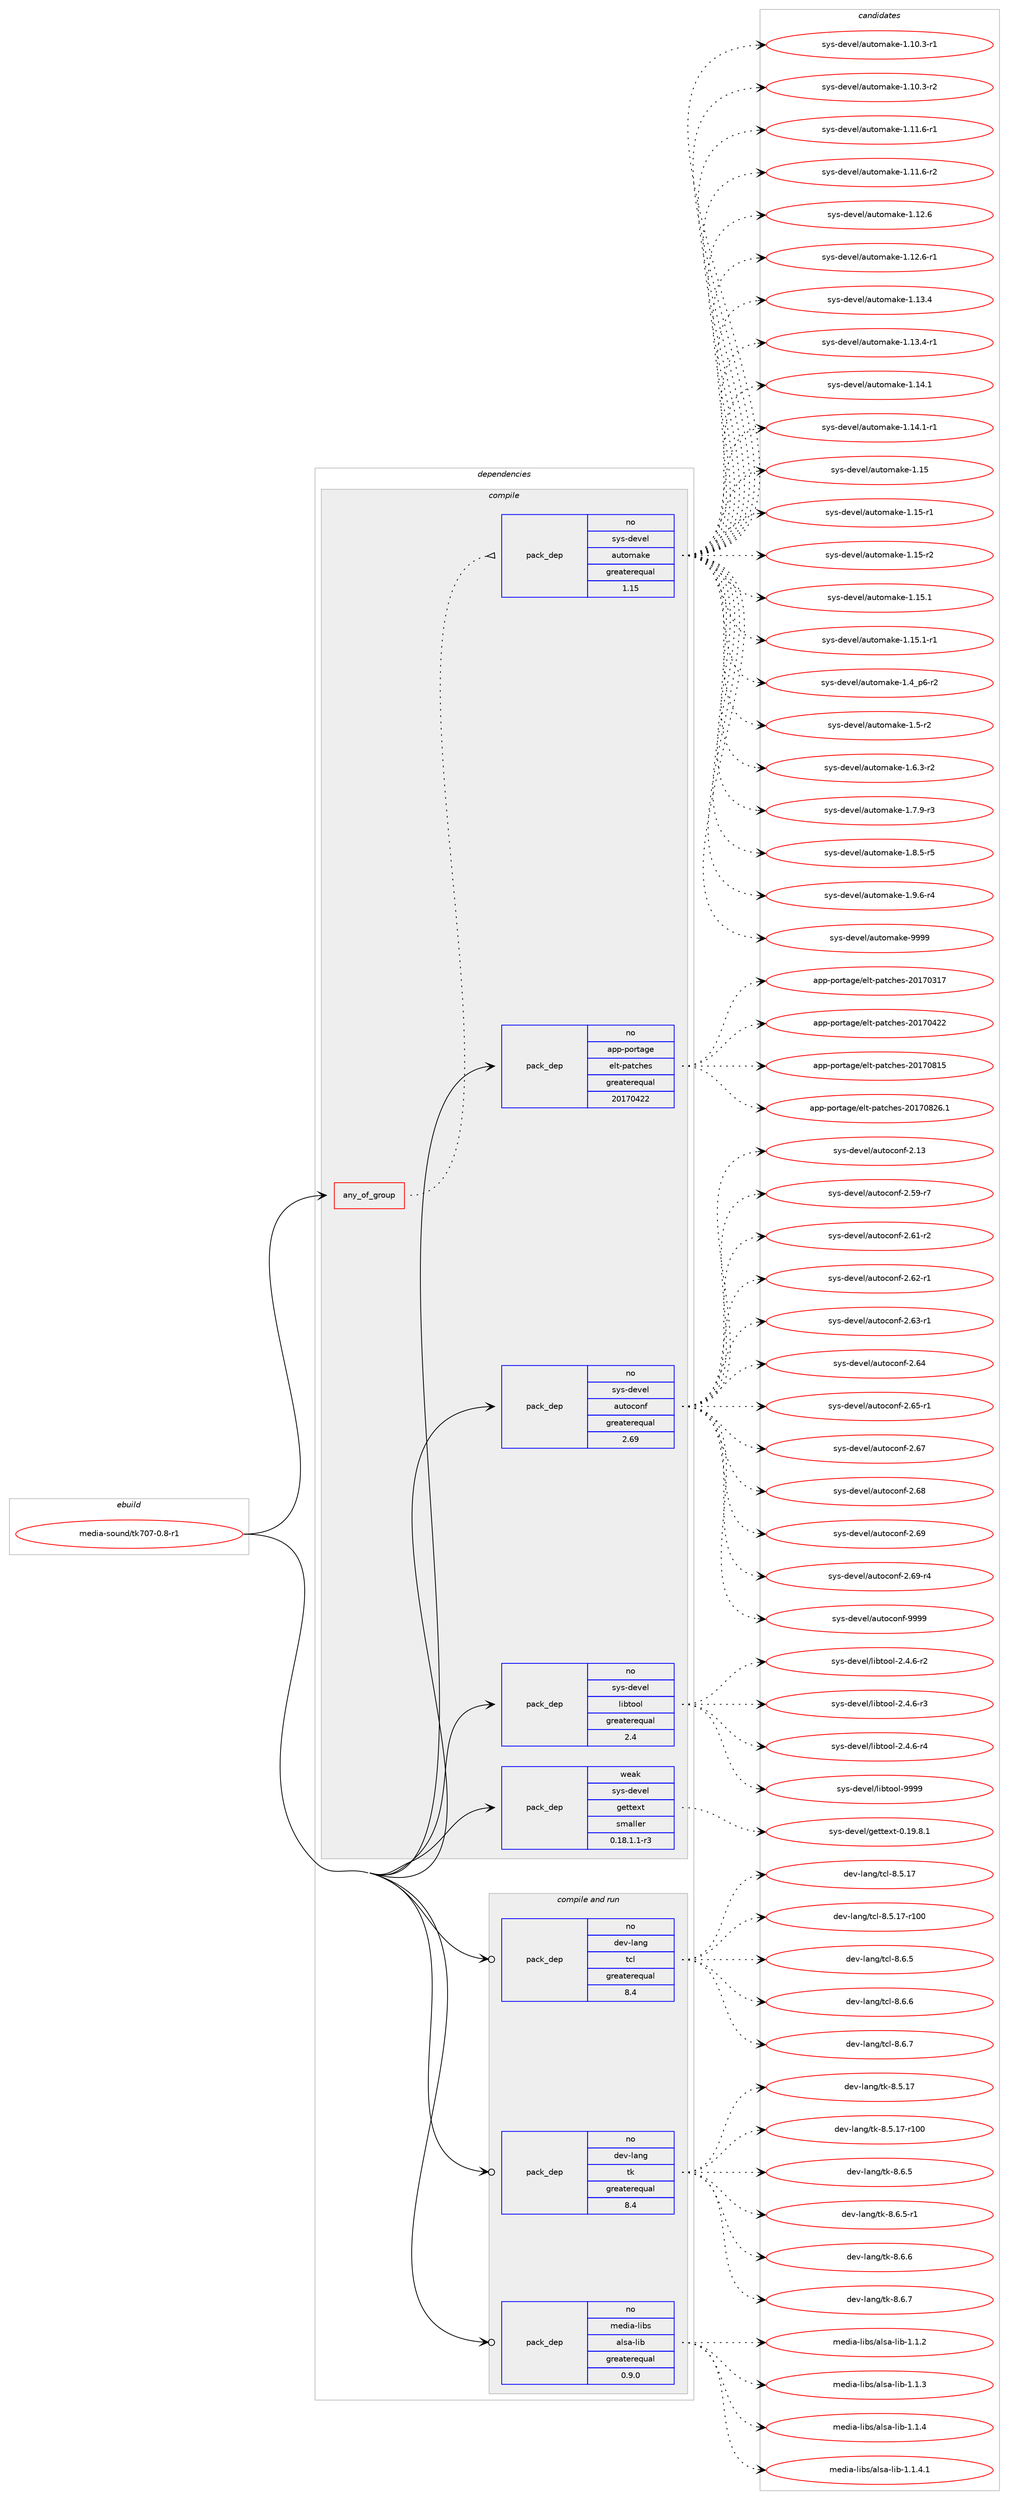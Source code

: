 digraph prolog {

# *************
# Graph options
# *************

newrank=true;
concentrate=true;
compound=true;
graph [rankdir=LR,fontname=Helvetica,fontsize=10,ranksep=1.5];#, ranksep=2.5, nodesep=0.2];
edge  [arrowhead=vee];
node  [fontname=Helvetica,fontsize=10];

# **********
# The ebuild
# **********

subgraph cluster_leftcol {
color=gray;
rank=same;
label=<<i>ebuild</i>>;
id [label="media-sound/tk707-0.8-r1", color=red, width=4, href="../media-sound/tk707-0.8-r1.svg"];
}

# ****************
# The dependencies
# ****************

subgraph cluster_midcol {
color=gray;
label=<<i>dependencies</i>>;
subgraph cluster_compile {
fillcolor="#eeeeee";
style=filled;
label=<<i>compile</i>>;
subgraph any6115 {
dependency387435 [label=<<TABLE BORDER="0" CELLBORDER="1" CELLSPACING="0" CELLPADDING="4"><TR><TD CELLPADDING="10">any_of_group</TD></TR></TABLE>>, shape=none, color=red];subgraph pack286155 {
dependency387436 [label=<<TABLE BORDER="0" CELLBORDER="1" CELLSPACING="0" CELLPADDING="4" WIDTH="220"><TR><TD ROWSPAN="6" CELLPADDING="30">pack_dep</TD></TR><TR><TD WIDTH="110">no</TD></TR><TR><TD>sys-devel</TD></TR><TR><TD>automake</TD></TR><TR><TD>greaterequal</TD></TR><TR><TD>1.15</TD></TR></TABLE>>, shape=none, color=blue];
}
dependency387435:e -> dependency387436:w [weight=20,style="dotted",arrowhead="oinv"];
}
id:e -> dependency387435:w [weight=20,style="solid",arrowhead="vee"];
subgraph pack286156 {
dependency387437 [label=<<TABLE BORDER="0" CELLBORDER="1" CELLSPACING="0" CELLPADDING="4" WIDTH="220"><TR><TD ROWSPAN="6" CELLPADDING="30">pack_dep</TD></TR><TR><TD WIDTH="110">no</TD></TR><TR><TD>app-portage</TD></TR><TR><TD>elt-patches</TD></TR><TR><TD>greaterequal</TD></TR><TR><TD>20170422</TD></TR></TABLE>>, shape=none, color=blue];
}
id:e -> dependency387437:w [weight=20,style="solid",arrowhead="vee"];
subgraph pack286157 {
dependency387438 [label=<<TABLE BORDER="0" CELLBORDER="1" CELLSPACING="0" CELLPADDING="4" WIDTH="220"><TR><TD ROWSPAN="6" CELLPADDING="30">pack_dep</TD></TR><TR><TD WIDTH="110">no</TD></TR><TR><TD>sys-devel</TD></TR><TR><TD>autoconf</TD></TR><TR><TD>greaterequal</TD></TR><TR><TD>2.69</TD></TR></TABLE>>, shape=none, color=blue];
}
id:e -> dependency387438:w [weight=20,style="solid",arrowhead="vee"];
subgraph pack286158 {
dependency387439 [label=<<TABLE BORDER="0" CELLBORDER="1" CELLSPACING="0" CELLPADDING="4" WIDTH="220"><TR><TD ROWSPAN="6" CELLPADDING="30">pack_dep</TD></TR><TR><TD WIDTH="110">no</TD></TR><TR><TD>sys-devel</TD></TR><TR><TD>libtool</TD></TR><TR><TD>greaterequal</TD></TR><TR><TD>2.4</TD></TR></TABLE>>, shape=none, color=blue];
}
id:e -> dependency387439:w [weight=20,style="solid",arrowhead="vee"];
subgraph pack286159 {
dependency387440 [label=<<TABLE BORDER="0" CELLBORDER="1" CELLSPACING="0" CELLPADDING="4" WIDTH="220"><TR><TD ROWSPAN="6" CELLPADDING="30">pack_dep</TD></TR><TR><TD WIDTH="110">weak</TD></TR><TR><TD>sys-devel</TD></TR><TR><TD>gettext</TD></TR><TR><TD>smaller</TD></TR><TR><TD>0.18.1.1-r3</TD></TR></TABLE>>, shape=none, color=blue];
}
id:e -> dependency387440:w [weight=20,style="solid",arrowhead="vee"];
}
subgraph cluster_compileandrun {
fillcolor="#eeeeee";
style=filled;
label=<<i>compile and run</i>>;
subgraph pack286160 {
dependency387441 [label=<<TABLE BORDER="0" CELLBORDER="1" CELLSPACING="0" CELLPADDING="4" WIDTH="220"><TR><TD ROWSPAN="6" CELLPADDING="30">pack_dep</TD></TR><TR><TD WIDTH="110">no</TD></TR><TR><TD>dev-lang</TD></TR><TR><TD>tcl</TD></TR><TR><TD>greaterequal</TD></TR><TR><TD>8.4</TD></TR></TABLE>>, shape=none, color=blue];
}
id:e -> dependency387441:w [weight=20,style="solid",arrowhead="odotvee"];
subgraph pack286161 {
dependency387442 [label=<<TABLE BORDER="0" CELLBORDER="1" CELLSPACING="0" CELLPADDING="4" WIDTH="220"><TR><TD ROWSPAN="6" CELLPADDING="30">pack_dep</TD></TR><TR><TD WIDTH="110">no</TD></TR><TR><TD>dev-lang</TD></TR><TR><TD>tk</TD></TR><TR><TD>greaterequal</TD></TR><TR><TD>8.4</TD></TR></TABLE>>, shape=none, color=blue];
}
id:e -> dependency387442:w [weight=20,style="solid",arrowhead="odotvee"];
subgraph pack286162 {
dependency387443 [label=<<TABLE BORDER="0" CELLBORDER="1" CELLSPACING="0" CELLPADDING="4" WIDTH="220"><TR><TD ROWSPAN="6" CELLPADDING="30">pack_dep</TD></TR><TR><TD WIDTH="110">no</TD></TR><TR><TD>media-libs</TD></TR><TR><TD>alsa-lib</TD></TR><TR><TD>greaterequal</TD></TR><TR><TD>0.9.0</TD></TR></TABLE>>, shape=none, color=blue];
}
id:e -> dependency387443:w [weight=20,style="solid",arrowhead="odotvee"];
}
subgraph cluster_run {
fillcolor="#eeeeee";
style=filled;
label=<<i>run</i>>;
}
}

# **************
# The candidates
# **************

subgraph cluster_choices {
rank=same;
color=gray;
label=<<i>candidates</i>>;

subgraph choice286155 {
color=black;
nodesep=1;
choice11512111545100101118101108479711711611110997107101454946494846514511449 [label="sys-devel/automake-1.10.3-r1", color=red, width=4,href="../sys-devel/automake-1.10.3-r1.svg"];
choice11512111545100101118101108479711711611110997107101454946494846514511450 [label="sys-devel/automake-1.10.3-r2", color=red, width=4,href="../sys-devel/automake-1.10.3-r2.svg"];
choice11512111545100101118101108479711711611110997107101454946494946544511449 [label="sys-devel/automake-1.11.6-r1", color=red, width=4,href="../sys-devel/automake-1.11.6-r1.svg"];
choice11512111545100101118101108479711711611110997107101454946494946544511450 [label="sys-devel/automake-1.11.6-r2", color=red, width=4,href="../sys-devel/automake-1.11.6-r2.svg"];
choice1151211154510010111810110847971171161111099710710145494649504654 [label="sys-devel/automake-1.12.6", color=red, width=4,href="../sys-devel/automake-1.12.6.svg"];
choice11512111545100101118101108479711711611110997107101454946495046544511449 [label="sys-devel/automake-1.12.6-r1", color=red, width=4,href="../sys-devel/automake-1.12.6-r1.svg"];
choice1151211154510010111810110847971171161111099710710145494649514652 [label="sys-devel/automake-1.13.4", color=red, width=4,href="../sys-devel/automake-1.13.4.svg"];
choice11512111545100101118101108479711711611110997107101454946495146524511449 [label="sys-devel/automake-1.13.4-r1", color=red, width=4,href="../sys-devel/automake-1.13.4-r1.svg"];
choice1151211154510010111810110847971171161111099710710145494649524649 [label="sys-devel/automake-1.14.1", color=red, width=4,href="../sys-devel/automake-1.14.1.svg"];
choice11512111545100101118101108479711711611110997107101454946495246494511449 [label="sys-devel/automake-1.14.1-r1", color=red, width=4,href="../sys-devel/automake-1.14.1-r1.svg"];
choice115121115451001011181011084797117116111109971071014549464953 [label="sys-devel/automake-1.15", color=red, width=4,href="../sys-devel/automake-1.15.svg"];
choice1151211154510010111810110847971171161111099710710145494649534511449 [label="sys-devel/automake-1.15-r1", color=red, width=4,href="../sys-devel/automake-1.15-r1.svg"];
choice1151211154510010111810110847971171161111099710710145494649534511450 [label="sys-devel/automake-1.15-r2", color=red, width=4,href="../sys-devel/automake-1.15-r2.svg"];
choice1151211154510010111810110847971171161111099710710145494649534649 [label="sys-devel/automake-1.15.1", color=red, width=4,href="../sys-devel/automake-1.15.1.svg"];
choice11512111545100101118101108479711711611110997107101454946495346494511449 [label="sys-devel/automake-1.15.1-r1", color=red, width=4,href="../sys-devel/automake-1.15.1-r1.svg"];
choice115121115451001011181011084797117116111109971071014549465295112544511450 [label="sys-devel/automake-1.4_p6-r2", color=red, width=4,href="../sys-devel/automake-1.4_p6-r2.svg"];
choice11512111545100101118101108479711711611110997107101454946534511450 [label="sys-devel/automake-1.5-r2", color=red, width=4,href="../sys-devel/automake-1.5-r2.svg"];
choice115121115451001011181011084797117116111109971071014549465446514511450 [label="sys-devel/automake-1.6.3-r2", color=red, width=4,href="../sys-devel/automake-1.6.3-r2.svg"];
choice115121115451001011181011084797117116111109971071014549465546574511451 [label="sys-devel/automake-1.7.9-r3", color=red, width=4,href="../sys-devel/automake-1.7.9-r3.svg"];
choice115121115451001011181011084797117116111109971071014549465646534511453 [label="sys-devel/automake-1.8.5-r5", color=red, width=4,href="../sys-devel/automake-1.8.5-r5.svg"];
choice115121115451001011181011084797117116111109971071014549465746544511452 [label="sys-devel/automake-1.9.6-r4", color=red, width=4,href="../sys-devel/automake-1.9.6-r4.svg"];
choice115121115451001011181011084797117116111109971071014557575757 [label="sys-devel/automake-9999", color=red, width=4,href="../sys-devel/automake-9999.svg"];
dependency387436:e -> choice11512111545100101118101108479711711611110997107101454946494846514511449:w [style=dotted,weight="100"];
dependency387436:e -> choice11512111545100101118101108479711711611110997107101454946494846514511450:w [style=dotted,weight="100"];
dependency387436:e -> choice11512111545100101118101108479711711611110997107101454946494946544511449:w [style=dotted,weight="100"];
dependency387436:e -> choice11512111545100101118101108479711711611110997107101454946494946544511450:w [style=dotted,weight="100"];
dependency387436:e -> choice1151211154510010111810110847971171161111099710710145494649504654:w [style=dotted,weight="100"];
dependency387436:e -> choice11512111545100101118101108479711711611110997107101454946495046544511449:w [style=dotted,weight="100"];
dependency387436:e -> choice1151211154510010111810110847971171161111099710710145494649514652:w [style=dotted,weight="100"];
dependency387436:e -> choice11512111545100101118101108479711711611110997107101454946495146524511449:w [style=dotted,weight="100"];
dependency387436:e -> choice1151211154510010111810110847971171161111099710710145494649524649:w [style=dotted,weight="100"];
dependency387436:e -> choice11512111545100101118101108479711711611110997107101454946495246494511449:w [style=dotted,weight="100"];
dependency387436:e -> choice115121115451001011181011084797117116111109971071014549464953:w [style=dotted,weight="100"];
dependency387436:e -> choice1151211154510010111810110847971171161111099710710145494649534511449:w [style=dotted,weight="100"];
dependency387436:e -> choice1151211154510010111810110847971171161111099710710145494649534511450:w [style=dotted,weight="100"];
dependency387436:e -> choice1151211154510010111810110847971171161111099710710145494649534649:w [style=dotted,weight="100"];
dependency387436:e -> choice11512111545100101118101108479711711611110997107101454946495346494511449:w [style=dotted,weight="100"];
dependency387436:e -> choice115121115451001011181011084797117116111109971071014549465295112544511450:w [style=dotted,weight="100"];
dependency387436:e -> choice11512111545100101118101108479711711611110997107101454946534511450:w [style=dotted,weight="100"];
dependency387436:e -> choice115121115451001011181011084797117116111109971071014549465446514511450:w [style=dotted,weight="100"];
dependency387436:e -> choice115121115451001011181011084797117116111109971071014549465546574511451:w [style=dotted,weight="100"];
dependency387436:e -> choice115121115451001011181011084797117116111109971071014549465646534511453:w [style=dotted,weight="100"];
dependency387436:e -> choice115121115451001011181011084797117116111109971071014549465746544511452:w [style=dotted,weight="100"];
dependency387436:e -> choice115121115451001011181011084797117116111109971071014557575757:w [style=dotted,weight="100"];
}
subgraph choice286156 {
color=black;
nodesep=1;
choice97112112451121111141169710310147101108116451129711699104101115455048495548514955 [label="app-portage/elt-patches-20170317", color=red, width=4,href="../app-portage/elt-patches-20170317.svg"];
choice97112112451121111141169710310147101108116451129711699104101115455048495548525050 [label="app-portage/elt-patches-20170422", color=red, width=4,href="../app-portage/elt-patches-20170422.svg"];
choice97112112451121111141169710310147101108116451129711699104101115455048495548564953 [label="app-portage/elt-patches-20170815", color=red, width=4,href="../app-portage/elt-patches-20170815.svg"];
choice971121124511211111411697103101471011081164511297116991041011154550484955485650544649 [label="app-portage/elt-patches-20170826.1", color=red, width=4,href="../app-portage/elt-patches-20170826.1.svg"];
dependency387437:e -> choice97112112451121111141169710310147101108116451129711699104101115455048495548514955:w [style=dotted,weight="100"];
dependency387437:e -> choice97112112451121111141169710310147101108116451129711699104101115455048495548525050:w [style=dotted,weight="100"];
dependency387437:e -> choice97112112451121111141169710310147101108116451129711699104101115455048495548564953:w [style=dotted,weight="100"];
dependency387437:e -> choice971121124511211111411697103101471011081164511297116991041011154550484955485650544649:w [style=dotted,weight="100"];
}
subgraph choice286157 {
color=black;
nodesep=1;
choice115121115451001011181011084797117116111991111101024550464951 [label="sys-devel/autoconf-2.13", color=red, width=4,href="../sys-devel/autoconf-2.13.svg"];
choice1151211154510010111810110847971171161119911111010245504653574511455 [label="sys-devel/autoconf-2.59-r7", color=red, width=4,href="../sys-devel/autoconf-2.59-r7.svg"];
choice1151211154510010111810110847971171161119911111010245504654494511450 [label="sys-devel/autoconf-2.61-r2", color=red, width=4,href="../sys-devel/autoconf-2.61-r2.svg"];
choice1151211154510010111810110847971171161119911111010245504654504511449 [label="sys-devel/autoconf-2.62-r1", color=red, width=4,href="../sys-devel/autoconf-2.62-r1.svg"];
choice1151211154510010111810110847971171161119911111010245504654514511449 [label="sys-devel/autoconf-2.63-r1", color=red, width=4,href="../sys-devel/autoconf-2.63-r1.svg"];
choice115121115451001011181011084797117116111991111101024550465452 [label="sys-devel/autoconf-2.64", color=red, width=4,href="../sys-devel/autoconf-2.64.svg"];
choice1151211154510010111810110847971171161119911111010245504654534511449 [label="sys-devel/autoconf-2.65-r1", color=red, width=4,href="../sys-devel/autoconf-2.65-r1.svg"];
choice115121115451001011181011084797117116111991111101024550465455 [label="sys-devel/autoconf-2.67", color=red, width=4,href="../sys-devel/autoconf-2.67.svg"];
choice115121115451001011181011084797117116111991111101024550465456 [label="sys-devel/autoconf-2.68", color=red, width=4,href="../sys-devel/autoconf-2.68.svg"];
choice115121115451001011181011084797117116111991111101024550465457 [label="sys-devel/autoconf-2.69", color=red, width=4,href="../sys-devel/autoconf-2.69.svg"];
choice1151211154510010111810110847971171161119911111010245504654574511452 [label="sys-devel/autoconf-2.69-r4", color=red, width=4,href="../sys-devel/autoconf-2.69-r4.svg"];
choice115121115451001011181011084797117116111991111101024557575757 [label="sys-devel/autoconf-9999", color=red, width=4,href="../sys-devel/autoconf-9999.svg"];
dependency387438:e -> choice115121115451001011181011084797117116111991111101024550464951:w [style=dotted,weight="100"];
dependency387438:e -> choice1151211154510010111810110847971171161119911111010245504653574511455:w [style=dotted,weight="100"];
dependency387438:e -> choice1151211154510010111810110847971171161119911111010245504654494511450:w [style=dotted,weight="100"];
dependency387438:e -> choice1151211154510010111810110847971171161119911111010245504654504511449:w [style=dotted,weight="100"];
dependency387438:e -> choice1151211154510010111810110847971171161119911111010245504654514511449:w [style=dotted,weight="100"];
dependency387438:e -> choice115121115451001011181011084797117116111991111101024550465452:w [style=dotted,weight="100"];
dependency387438:e -> choice1151211154510010111810110847971171161119911111010245504654534511449:w [style=dotted,weight="100"];
dependency387438:e -> choice115121115451001011181011084797117116111991111101024550465455:w [style=dotted,weight="100"];
dependency387438:e -> choice115121115451001011181011084797117116111991111101024550465456:w [style=dotted,weight="100"];
dependency387438:e -> choice115121115451001011181011084797117116111991111101024550465457:w [style=dotted,weight="100"];
dependency387438:e -> choice1151211154510010111810110847971171161119911111010245504654574511452:w [style=dotted,weight="100"];
dependency387438:e -> choice115121115451001011181011084797117116111991111101024557575757:w [style=dotted,weight="100"];
}
subgraph choice286158 {
color=black;
nodesep=1;
choice1151211154510010111810110847108105981161111111084550465246544511450 [label="sys-devel/libtool-2.4.6-r2", color=red, width=4,href="../sys-devel/libtool-2.4.6-r2.svg"];
choice1151211154510010111810110847108105981161111111084550465246544511451 [label="sys-devel/libtool-2.4.6-r3", color=red, width=4,href="../sys-devel/libtool-2.4.6-r3.svg"];
choice1151211154510010111810110847108105981161111111084550465246544511452 [label="sys-devel/libtool-2.4.6-r4", color=red, width=4,href="../sys-devel/libtool-2.4.6-r4.svg"];
choice1151211154510010111810110847108105981161111111084557575757 [label="sys-devel/libtool-9999", color=red, width=4,href="../sys-devel/libtool-9999.svg"];
dependency387439:e -> choice1151211154510010111810110847108105981161111111084550465246544511450:w [style=dotted,weight="100"];
dependency387439:e -> choice1151211154510010111810110847108105981161111111084550465246544511451:w [style=dotted,weight="100"];
dependency387439:e -> choice1151211154510010111810110847108105981161111111084550465246544511452:w [style=dotted,weight="100"];
dependency387439:e -> choice1151211154510010111810110847108105981161111111084557575757:w [style=dotted,weight="100"];
}
subgraph choice286159 {
color=black;
nodesep=1;
choice1151211154510010111810110847103101116116101120116454846495746564649 [label="sys-devel/gettext-0.19.8.1", color=red, width=4,href="../sys-devel/gettext-0.19.8.1.svg"];
dependency387440:e -> choice1151211154510010111810110847103101116116101120116454846495746564649:w [style=dotted,weight="100"];
}
subgraph choice286160 {
color=black;
nodesep=1;
choice1001011184510897110103471169910845564653464955 [label="dev-lang/tcl-8.5.17", color=red, width=4,href="../dev-lang/tcl-8.5.17.svg"];
choice100101118451089711010347116991084556465346495545114494848 [label="dev-lang/tcl-8.5.17-r100", color=red, width=4,href="../dev-lang/tcl-8.5.17-r100.svg"];
choice10010111845108971101034711699108455646544653 [label="dev-lang/tcl-8.6.5", color=red, width=4,href="../dev-lang/tcl-8.6.5.svg"];
choice10010111845108971101034711699108455646544654 [label="dev-lang/tcl-8.6.6", color=red, width=4,href="../dev-lang/tcl-8.6.6.svg"];
choice10010111845108971101034711699108455646544655 [label="dev-lang/tcl-8.6.7", color=red, width=4,href="../dev-lang/tcl-8.6.7.svg"];
dependency387441:e -> choice1001011184510897110103471169910845564653464955:w [style=dotted,weight="100"];
dependency387441:e -> choice100101118451089711010347116991084556465346495545114494848:w [style=dotted,weight="100"];
dependency387441:e -> choice10010111845108971101034711699108455646544653:w [style=dotted,weight="100"];
dependency387441:e -> choice10010111845108971101034711699108455646544654:w [style=dotted,weight="100"];
dependency387441:e -> choice10010111845108971101034711699108455646544655:w [style=dotted,weight="100"];
}
subgraph choice286161 {
color=black;
nodesep=1;
choice10010111845108971101034711610745564653464955 [label="dev-lang/tk-8.5.17", color=red, width=4,href="../dev-lang/tk-8.5.17.svg"];
choice1001011184510897110103471161074556465346495545114494848 [label="dev-lang/tk-8.5.17-r100", color=red, width=4,href="../dev-lang/tk-8.5.17-r100.svg"];
choice100101118451089711010347116107455646544653 [label="dev-lang/tk-8.6.5", color=red, width=4,href="../dev-lang/tk-8.6.5.svg"];
choice1001011184510897110103471161074556465446534511449 [label="dev-lang/tk-8.6.5-r1", color=red, width=4,href="../dev-lang/tk-8.6.5-r1.svg"];
choice100101118451089711010347116107455646544654 [label="dev-lang/tk-8.6.6", color=red, width=4,href="../dev-lang/tk-8.6.6.svg"];
choice100101118451089711010347116107455646544655 [label="dev-lang/tk-8.6.7", color=red, width=4,href="../dev-lang/tk-8.6.7.svg"];
dependency387442:e -> choice10010111845108971101034711610745564653464955:w [style=dotted,weight="100"];
dependency387442:e -> choice1001011184510897110103471161074556465346495545114494848:w [style=dotted,weight="100"];
dependency387442:e -> choice100101118451089711010347116107455646544653:w [style=dotted,weight="100"];
dependency387442:e -> choice1001011184510897110103471161074556465446534511449:w [style=dotted,weight="100"];
dependency387442:e -> choice100101118451089711010347116107455646544654:w [style=dotted,weight="100"];
dependency387442:e -> choice100101118451089711010347116107455646544655:w [style=dotted,weight="100"];
}
subgraph choice286162 {
color=black;
nodesep=1;
choice1091011001059745108105981154797108115974510810598454946494650 [label="media-libs/alsa-lib-1.1.2", color=red, width=4,href="../media-libs/alsa-lib-1.1.2.svg"];
choice1091011001059745108105981154797108115974510810598454946494651 [label="media-libs/alsa-lib-1.1.3", color=red, width=4,href="../media-libs/alsa-lib-1.1.3.svg"];
choice1091011001059745108105981154797108115974510810598454946494652 [label="media-libs/alsa-lib-1.1.4", color=red, width=4,href="../media-libs/alsa-lib-1.1.4.svg"];
choice10910110010597451081059811547971081159745108105984549464946524649 [label="media-libs/alsa-lib-1.1.4.1", color=red, width=4,href="../media-libs/alsa-lib-1.1.4.1.svg"];
dependency387443:e -> choice1091011001059745108105981154797108115974510810598454946494650:w [style=dotted,weight="100"];
dependency387443:e -> choice1091011001059745108105981154797108115974510810598454946494651:w [style=dotted,weight="100"];
dependency387443:e -> choice1091011001059745108105981154797108115974510810598454946494652:w [style=dotted,weight="100"];
dependency387443:e -> choice10910110010597451081059811547971081159745108105984549464946524649:w [style=dotted,weight="100"];
}
}

}
